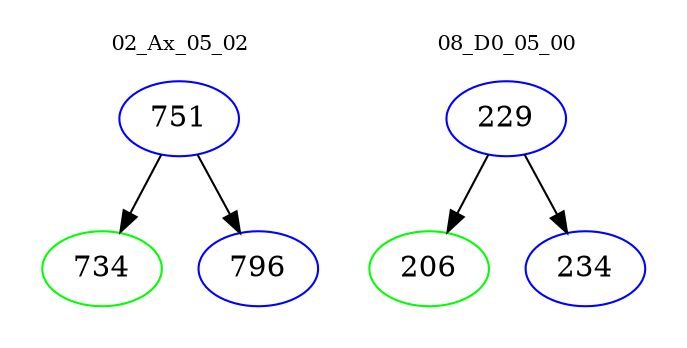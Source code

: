 digraph{
subgraph cluster_0 {
color = white
label = "02_Ax_05_02";
fontsize=10;
T0_751 [label="751", color="blue"]
T0_751 -> T0_734 [color="black"]
T0_734 [label="734", color="green"]
T0_751 -> T0_796 [color="black"]
T0_796 [label="796", color="blue"]
}
subgraph cluster_1 {
color = white
label = "08_D0_05_00";
fontsize=10;
T1_229 [label="229", color="blue"]
T1_229 -> T1_206 [color="black"]
T1_206 [label="206", color="green"]
T1_229 -> T1_234 [color="black"]
T1_234 [label="234", color="blue"]
}
}
